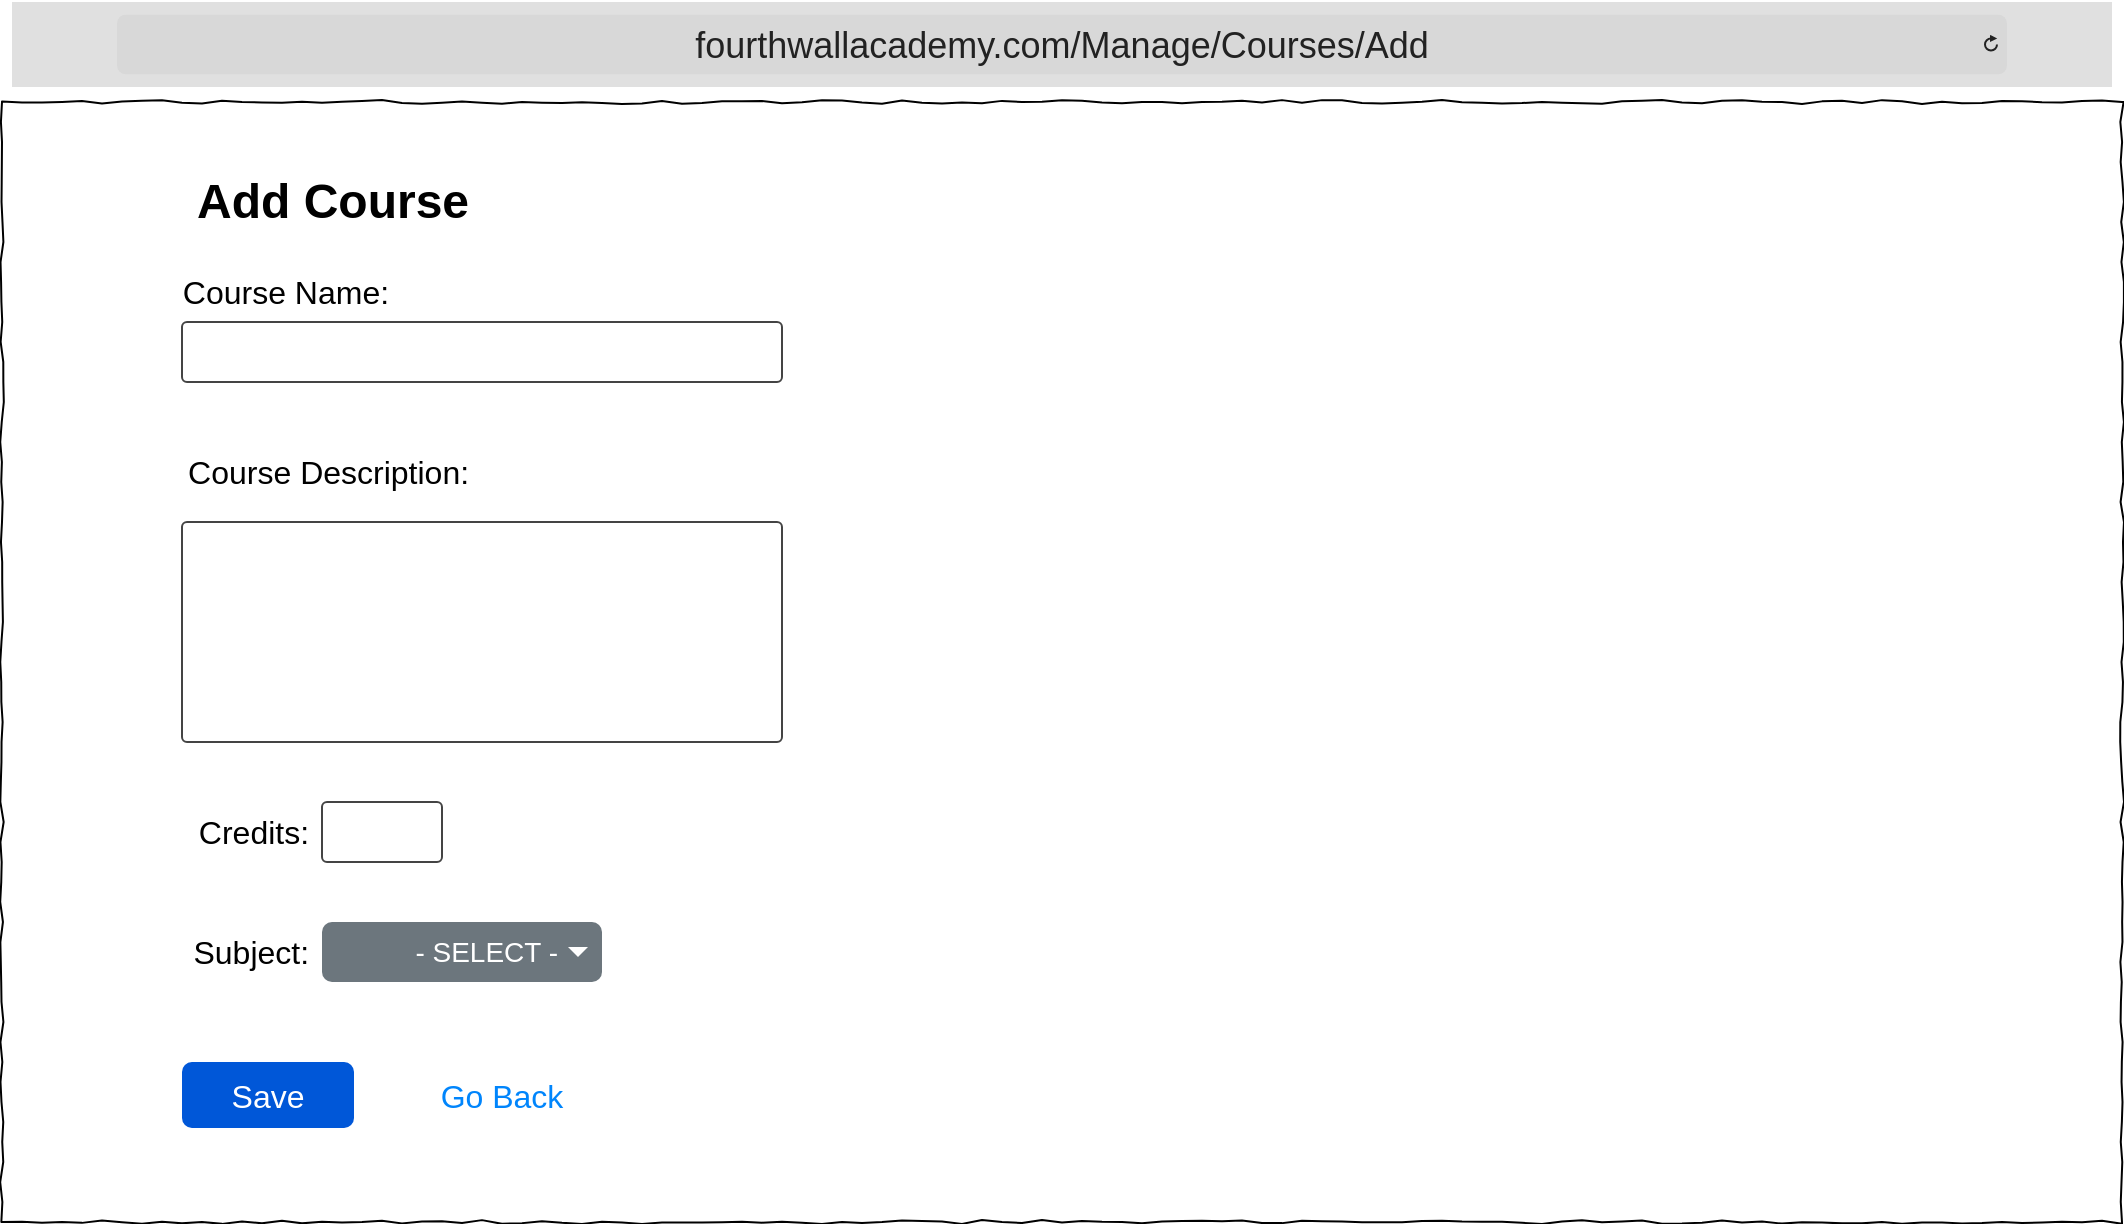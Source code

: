 <mxfile version="26.0.1">
  <diagram name="Page-1" id="03018318-947c-dd8e-b7a3-06fadd420f32">
    <mxGraphModel dx="3354" dy="1258" grid="1" gridSize="10" guides="1" tooltips="1" connect="1" arrows="1" fold="1" page="1" pageScale="1" pageWidth="1100" pageHeight="850" background="none" math="0" shadow="0">
      <root>
        <mxCell id="0" />
        <mxCell id="1" parent="0" />
        <mxCell id="677b7b8949515195-1" value="" style="whiteSpace=wrap;html=1;rounded=0;shadow=0;labelBackgroundColor=none;strokeColor=#000000;strokeWidth=1;fillColor=none;fontFamily=Verdana;fontSize=12;fontColor=#000000;align=center;comic=1;" parent="1" vertex="1">
          <mxGeometry x="20" y="70" width="1060" height="560" as="geometry" />
        </mxCell>
        <mxCell id="gBdz1FRmPUKY2ZFgMoxz-1" value="&lt;font style=&quot;font-size: 18px;&quot;&gt;fourthwallacademy.com/Manage/Courses/Add&lt;/font&gt;" style="html=1;strokeWidth=1;shadow=0;dashed=0;shape=mxgraph.ios7ui.url;fillColor=#e0e0e0;strokeColor=#c0c0c0;buttonText=;strokeColor2=#222222;fontColor=#222222;fontSize=8;spacingTop=2;align=center;whiteSpace=wrap;" parent="1" vertex="1">
          <mxGeometry x="25" y="20" width="1050" height="42.5" as="geometry" />
        </mxCell>
        <mxCell id="CBU3p2uWpCq7XRt16fgI-1" value="Add Course" style="text;strokeColor=none;fillColor=none;html=1;fontSize=24;fontStyle=1;verticalAlign=middle;align=center;" parent="1" vertex="1">
          <mxGeometry x="80" y="100" width="210" height="40" as="geometry" />
        </mxCell>
        <mxCell id="CBU3p2uWpCq7XRt16fgI-2" value="&lt;font style=&quot;font-size: 16px;&quot;&gt;Course Name:&amp;nbsp;&lt;/font&gt;" style="text;html=1;align=right;verticalAlign=middle;whiteSpace=wrap;rounded=0;" parent="1" vertex="1">
          <mxGeometry x="40" y="150" width="180" height="30" as="geometry" />
        </mxCell>
        <mxCell id="CBU3p2uWpCq7XRt16fgI-3" value="&lt;font style=&quot;font-size: 16px;&quot;&gt;Course Description:&amp;nbsp;&lt;/font&gt;" style="text;html=1;align=right;verticalAlign=middle;whiteSpace=wrap;rounded=0;" parent="1" vertex="1">
          <mxGeometry x="110" y="240" width="150" height="30" as="geometry" />
        </mxCell>
        <mxCell id="CBU3p2uWpCq7XRt16fgI-4" value="" style="strokeWidth=1;html=1;shadow=0;dashed=0;shape=mxgraph.ios.iTextInput;strokeColor=#444444;buttonText=;fontSize=8;whiteSpace=wrap;align=left;" parent="1" vertex="1">
          <mxGeometry x="110" y="180" width="300" height="30" as="geometry" />
        </mxCell>
        <mxCell id="CBU3p2uWpCq7XRt16fgI-5" value="" style="strokeWidth=1;html=1;shadow=0;dashed=0;shape=mxgraph.ios.iTextInput;strokeColor=#444444;buttonText=;fontSize=8;whiteSpace=wrap;align=left;" parent="1" vertex="1">
          <mxGeometry x="110" y="280" width="300" height="110" as="geometry" />
        </mxCell>
        <mxCell id="CBU3p2uWpCq7XRt16fgI-6" value="&lt;font style=&quot;font-size: 16px;&quot;&gt;Credits:&amp;nbsp;&lt;/font&gt;" style="text;html=1;align=right;verticalAlign=middle;whiteSpace=wrap;rounded=0;" parent="1" vertex="1">
          <mxGeometry x="110" y="420" width="70" height="30" as="geometry" />
        </mxCell>
        <mxCell id="CBU3p2uWpCq7XRt16fgI-7" value="" style="strokeWidth=1;html=1;shadow=0;dashed=0;shape=mxgraph.ios.iTextInput;strokeColor=#444444;buttonText=;fontSize=8;whiteSpace=wrap;align=left;" parent="1" vertex="1">
          <mxGeometry x="180" y="420" width="60" height="30" as="geometry" />
        </mxCell>
        <mxCell id="CBU3p2uWpCq7XRt16fgI-8" value="&lt;font style=&quot;font-size: 16px;&quot;&gt;Subject:&amp;nbsp;&lt;/font&gt;" style="text;html=1;align=right;verticalAlign=middle;whiteSpace=wrap;rounded=0;" parent="1" vertex="1">
          <mxGeometry x="110" y="480" width="70" height="30" as="geometry" />
        </mxCell>
        <mxCell id="CBU3p2uWpCq7XRt16fgI-9" value="- SELECT -" style="html=1;shadow=0;dashed=0;shape=mxgraph.bootstrap.rrect;rSize=5;strokeColor=none;strokeWidth=1;fillColor=#6C767D;fontColor=#ffffff;whiteSpace=wrap;align=right;verticalAlign=middle;fontStyle=0;fontSize=14;spacingRight=20;" parent="1" vertex="1">
          <mxGeometry x="180" y="480" width="140" height="30" as="geometry" />
        </mxCell>
        <mxCell id="CBU3p2uWpCq7XRt16fgI-10" value="" style="shape=triangle;direction=south;fillColor=#ffffff;strokeColor=none;perimeter=none;" parent="CBU3p2uWpCq7XRt16fgI-9" vertex="1">
          <mxGeometry x="1" y="0.5" width="10" height="5" relative="1" as="geometry">
            <mxPoint x="-17" y="-2.5" as="offset" />
          </mxGeometry>
        </mxCell>
        <mxCell id="CBU3p2uWpCq7XRt16fgI-11" value="&lt;font style=&quot;font-size: 16px;&quot;&gt;Save&lt;/font&gt;" style="rounded=1;fillColor=#0057D8;strokeColor=none;html=1;whiteSpace=wrap;fontColor=#ffffff;align=center;verticalAlign=middle;fontStyle=0;fontSize=12;sketch=0;" parent="1" vertex="1">
          <mxGeometry x="110" y="550" width="86" height="33" as="geometry" />
        </mxCell>
        <mxCell id="CBU3p2uWpCq7XRt16fgI-12" value="Go Back" style="html=1;shadow=0;dashed=0;shape=mxgraph.bootstrap.rrect;rSize=5;strokeColor=none;strokeWidth=1;fillColor=none;fontColor=#0085FC;whiteSpace=wrap;align=center;verticalAlign=middle;spacingLeft=0;fontStyle=0;fontSize=16;spacing=5;" parent="1" vertex="1">
          <mxGeometry x="220" y="546.5" width="100" height="40" as="geometry" />
        </mxCell>
      </root>
    </mxGraphModel>
  </diagram>
</mxfile>
